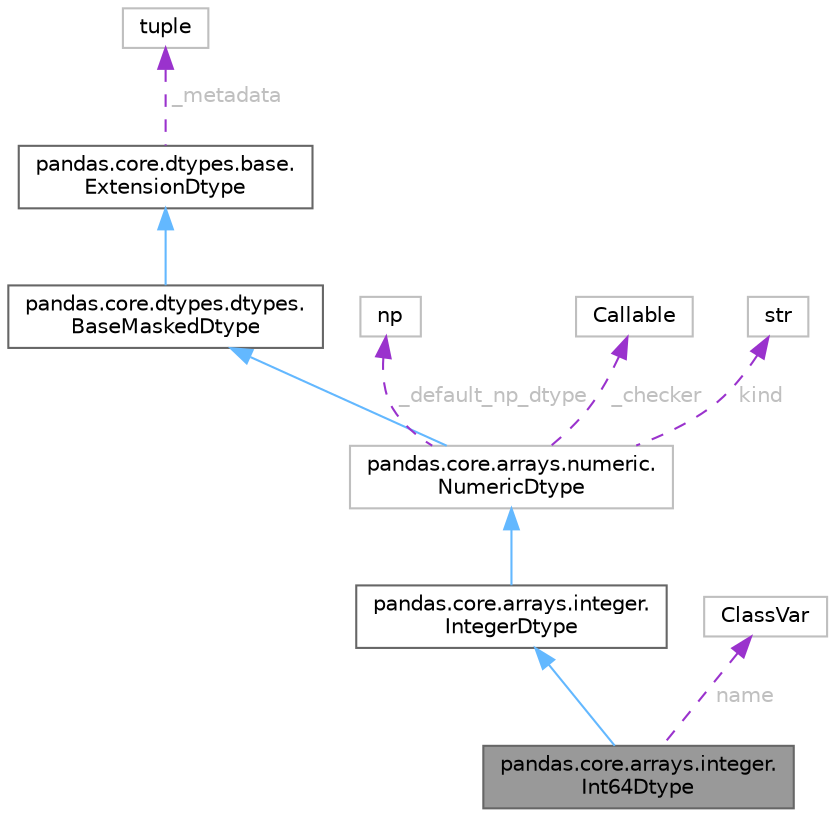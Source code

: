 digraph "pandas.core.arrays.integer.Int64Dtype"
{
 // LATEX_PDF_SIZE
  bgcolor="transparent";
  edge [fontname=Helvetica,fontsize=10,labelfontname=Helvetica,labelfontsize=10];
  node [fontname=Helvetica,fontsize=10,shape=box,height=0.2,width=0.4];
  Node1 [id="Node000001",label="pandas.core.arrays.integer.\lInt64Dtype",height=0.2,width=0.4,color="gray40", fillcolor="grey60", style="filled", fontcolor="black",tooltip=" "];
  Node2 -> Node1 [id="edge1_Node000001_Node000002",dir="back",color="steelblue1",style="solid",tooltip=" "];
  Node2 [id="Node000002",label="pandas.core.arrays.integer.\lIntegerDtype",height=0.2,width=0.4,color="gray40", fillcolor="white", style="filled",URL="$d0/d1b/classpandas_1_1core_1_1arrays_1_1integer_1_1IntegerDtype.html",tooltip=" "];
  Node3 -> Node2 [id="edge2_Node000002_Node000003",dir="back",color="steelblue1",style="solid",tooltip=" "];
  Node3 [id="Node000003",label="pandas.core.arrays.numeric.\lNumericDtype",height=0.2,width=0.4,color="grey75", fillcolor="white", style="filled",URL="$db/d94/classpandas_1_1core_1_1arrays_1_1numeric_1_1NumericDtype.html",tooltip=" "];
  Node4 -> Node3 [id="edge3_Node000003_Node000004",dir="back",color="steelblue1",style="solid",tooltip=" "];
  Node4 [id="Node000004",label="pandas.core.dtypes.dtypes.\lBaseMaskedDtype",height=0.2,width=0.4,color="gray40", fillcolor="white", style="filled",URL="$d8/dcb/classpandas_1_1core_1_1dtypes_1_1dtypes_1_1BaseMaskedDtype.html",tooltip=" "];
  Node5 -> Node4 [id="edge4_Node000004_Node000005",dir="back",color="steelblue1",style="solid",tooltip=" "];
  Node5 [id="Node000005",label="pandas.core.dtypes.base.\lExtensionDtype",height=0.2,width=0.4,color="gray40", fillcolor="white", style="filled",URL="$d4/d64/classpandas_1_1core_1_1dtypes_1_1base_1_1ExtensionDtype.html",tooltip=" "];
  Node6 -> Node5 [id="edge5_Node000005_Node000006",dir="back",color="darkorchid3",style="dashed",tooltip=" ",label=" _metadata",fontcolor="grey" ];
  Node6 [id="Node000006",label="tuple",height=0.2,width=0.4,color="grey75", fillcolor="white", style="filled",tooltip=" "];
  Node7 -> Node3 [id="edge6_Node000003_Node000007",dir="back",color="darkorchid3",style="dashed",tooltip=" ",label=" _default_np_dtype",fontcolor="grey" ];
  Node7 [id="Node000007",label="np",height=0.2,width=0.4,color="grey75", fillcolor="white", style="filled",tooltip=" "];
  Node8 -> Node3 [id="edge7_Node000003_Node000008",dir="back",color="darkorchid3",style="dashed",tooltip=" ",label=" _checker",fontcolor="grey" ];
  Node8 [id="Node000008",label="Callable",height=0.2,width=0.4,color="grey75", fillcolor="white", style="filled",tooltip=" "];
  Node9 -> Node3 [id="edge8_Node000003_Node000009",dir="back",color="darkorchid3",style="dashed",tooltip=" ",label=" kind",fontcolor="grey" ];
  Node9 [id="Node000009",label="str",height=0.2,width=0.4,color="grey75", fillcolor="white", style="filled",tooltip=" "];
  Node10 -> Node1 [id="edge9_Node000001_Node000010",dir="back",color="darkorchid3",style="dashed",tooltip=" ",label=" name",fontcolor="grey" ];
  Node10 [id="Node000010",label="ClassVar",height=0.2,width=0.4,color="grey75", fillcolor="white", style="filled",tooltip=" "];
}
